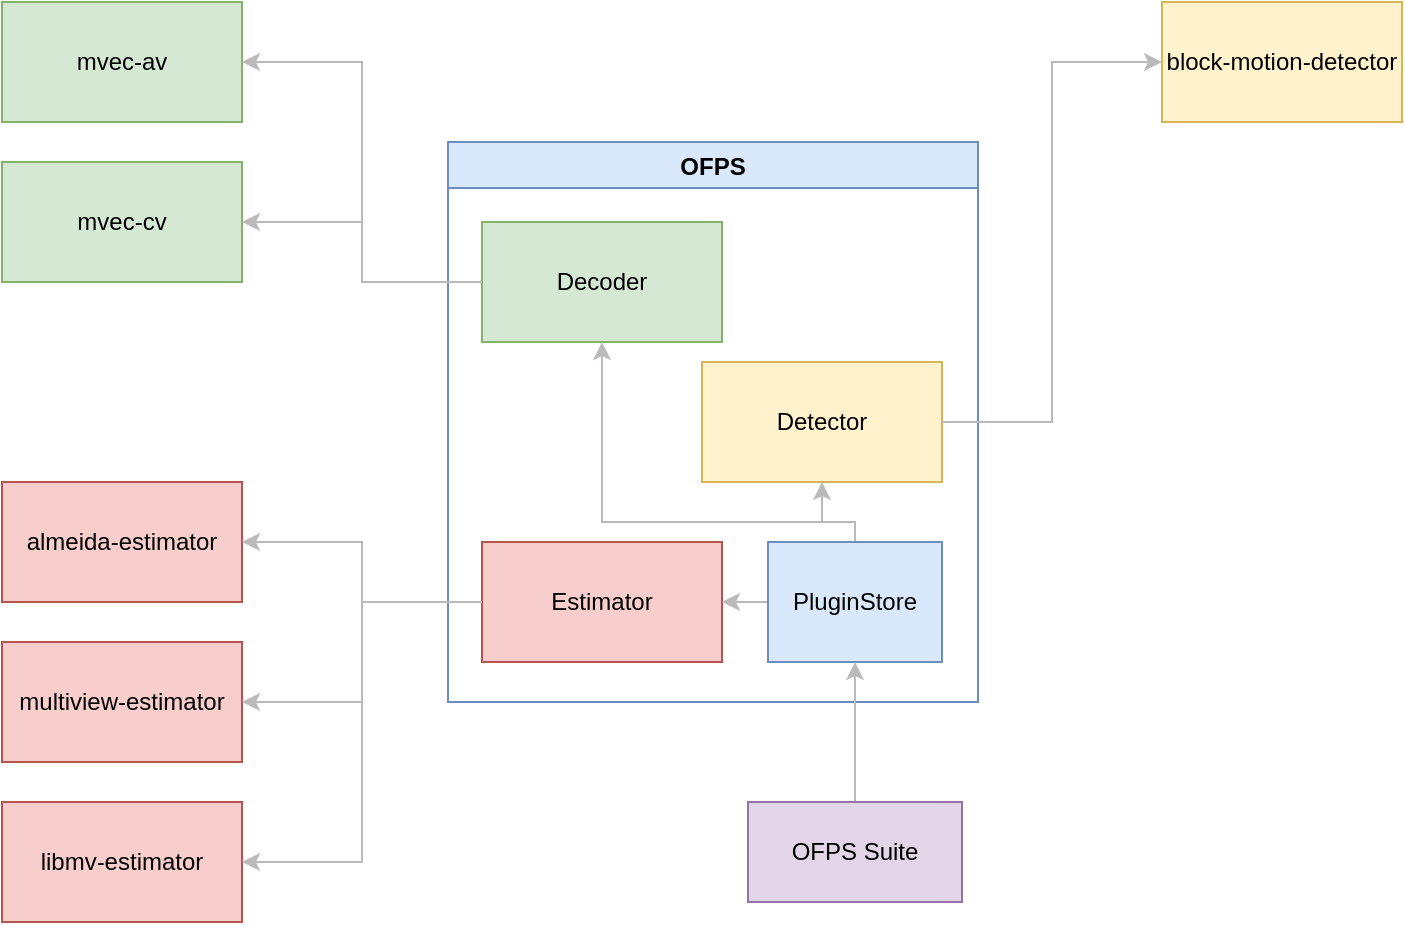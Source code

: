 <mxfile version="17.2.1" type="device"><diagram id="kmSDqY_O_d6ArLi4oQgR" name="Page-1"><mxGraphModel dx="1422" dy="873" grid="1" gridSize="10" guides="1" tooltips="1" connect="1" arrows="1" fold="1" page="1" pageScale="1" pageWidth="850" pageHeight="1100" math="0" shadow="0"><root><mxCell id="0"/><mxCell id="1" parent="0"/><mxCell id="o-7DYNznGlvPziPzHnEB-2" value="OFPS" style="swimlane;fillColor=#dae8fc;strokeColor=#6c8ebf;" vertex="1" parent="1"><mxGeometry x="293" y="250" width="265" height="280" as="geometry"/></mxCell><mxCell id="o-7DYNznGlvPziPzHnEB-5" value="Decoder" style="rounded=0;whiteSpace=wrap;html=1;fillColor=#d5e8d4;strokeColor=#82b366;" vertex="1" parent="o-7DYNznGlvPziPzHnEB-2"><mxGeometry x="17" y="40" width="120" height="60" as="geometry"/></mxCell><mxCell id="o-7DYNznGlvPziPzHnEB-6" value="Detector" style="rounded=0;whiteSpace=wrap;html=1;fillColor=#fff2cc;strokeColor=#d6b656;" vertex="1" parent="o-7DYNznGlvPziPzHnEB-2"><mxGeometry x="127" y="110" width="120" height="60" as="geometry"/></mxCell><mxCell id="o-7DYNznGlvPziPzHnEB-7" value="Estimator" style="rounded=0;whiteSpace=wrap;html=1;fillColor=#f8cecc;strokeColor=#b85450;" vertex="1" parent="o-7DYNznGlvPziPzHnEB-2"><mxGeometry x="17" y="200" width="120" height="60" as="geometry"/></mxCell><mxCell id="o-7DYNznGlvPziPzHnEB-29" style="edgeStyle=orthogonalEdgeStyle;rounded=0;orthogonalLoop=1;jettySize=auto;html=1;strokeColor=#BABABA;" edge="1" parent="o-7DYNznGlvPziPzHnEB-2" source="o-7DYNznGlvPziPzHnEB-22" target="o-7DYNznGlvPziPzHnEB-7"><mxGeometry relative="1" as="geometry"/></mxCell><mxCell id="o-7DYNznGlvPziPzHnEB-30" style="edgeStyle=orthogonalEdgeStyle;rounded=0;orthogonalLoop=1;jettySize=auto;html=1;strokeColor=#BABABA;" edge="1" parent="o-7DYNznGlvPziPzHnEB-2" source="o-7DYNznGlvPziPzHnEB-22" target="o-7DYNznGlvPziPzHnEB-6"><mxGeometry relative="1" as="geometry"><Array as="points"><mxPoint x="204" y="190"/><mxPoint x="187" y="190"/></Array></mxGeometry></mxCell><mxCell id="o-7DYNznGlvPziPzHnEB-31" style="edgeStyle=orthogonalEdgeStyle;rounded=0;orthogonalLoop=1;jettySize=auto;html=1;strokeColor=#BABABA;" edge="1" parent="o-7DYNznGlvPziPzHnEB-2" source="o-7DYNznGlvPziPzHnEB-22" target="o-7DYNznGlvPziPzHnEB-5"><mxGeometry relative="1" as="geometry"><Array as="points"><mxPoint x="204" y="190"/><mxPoint x="77" y="190"/></Array></mxGeometry></mxCell><mxCell id="o-7DYNznGlvPziPzHnEB-22" value="PluginStore" style="rounded=0;whiteSpace=wrap;html=1;fillColor=#dae8fc;strokeColor=#6c8ebf;" vertex="1" parent="o-7DYNznGlvPziPzHnEB-2"><mxGeometry x="160" y="200" width="87" height="60" as="geometry"/></mxCell><mxCell id="o-7DYNznGlvPziPzHnEB-8" value="mvec-av" style="rounded=0;whiteSpace=wrap;html=1;fillColor=#d5e8d4;strokeColor=#82b366;" vertex="1" parent="1"><mxGeometry x="70" y="180" width="120" height="60" as="geometry"/></mxCell><mxCell id="o-7DYNznGlvPziPzHnEB-10" value="mvec-cv" style="rounded=0;whiteSpace=wrap;html=1;fillColor=#d5e8d4;strokeColor=#82b366;" vertex="1" parent="1"><mxGeometry x="70" y="260" width="120" height="60" as="geometry"/></mxCell><mxCell id="o-7DYNznGlvPziPzHnEB-14" value="block-motion-detector" style="rounded=0;whiteSpace=wrap;html=1;fillColor=#fff2cc;strokeColor=#d6b656;" vertex="1" parent="1"><mxGeometry x="650" y="180" width="120" height="60" as="geometry"/></mxCell><mxCell id="o-7DYNznGlvPziPzHnEB-16" value="almeida-estimator" style="rounded=0;whiteSpace=wrap;html=1;fillColor=#f8cecc;strokeColor=#b85450;" vertex="1" parent="1"><mxGeometry x="70" y="420" width="120" height="60" as="geometry"/></mxCell><mxCell id="o-7DYNznGlvPziPzHnEB-18" value="multiview-estimator" style="rounded=0;whiteSpace=wrap;html=1;fillColor=#f8cecc;strokeColor=#b85450;" vertex="1" parent="1"><mxGeometry x="70" y="500" width="120" height="60" as="geometry"/></mxCell><mxCell id="o-7DYNznGlvPziPzHnEB-20" value="libmv-estimator" style="rounded=0;whiteSpace=wrap;html=1;fillColor=#f8cecc;strokeColor=#b85450;" vertex="1" parent="1"><mxGeometry x="70" y="580" width="120" height="60" as="geometry"/></mxCell><mxCell id="o-7DYNznGlvPziPzHnEB-23" style="edgeStyle=orthogonalEdgeStyle;rounded=0;orthogonalLoop=1;jettySize=auto;html=1;entryX=1;entryY=0.5;entryDx=0;entryDy=0;strokeColor=#BABABA;" edge="1" parent="1" source="o-7DYNznGlvPziPzHnEB-5" target="o-7DYNznGlvPziPzHnEB-8"><mxGeometry relative="1" as="geometry"/></mxCell><mxCell id="o-7DYNznGlvPziPzHnEB-24" style="edgeStyle=orthogonalEdgeStyle;rounded=0;orthogonalLoop=1;jettySize=auto;html=1;strokeColor=#BABABA;" edge="1" parent="1" source="o-7DYNznGlvPziPzHnEB-5" target="o-7DYNznGlvPziPzHnEB-10"><mxGeometry relative="1" as="geometry"/></mxCell><mxCell id="o-7DYNznGlvPziPzHnEB-25" style="edgeStyle=orthogonalEdgeStyle;rounded=0;orthogonalLoop=1;jettySize=auto;html=1;strokeColor=#BABABA;" edge="1" parent="1" source="o-7DYNznGlvPziPzHnEB-7" target="o-7DYNznGlvPziPzHnEB-16"><mxGeometry relative="1" as="geometry"/></mxCell><mxCell id="o-7DYNznGlvPziPzHnEB-26" style="edgeStyle=orthogonalEdgeStyle;rounded=0;orthogonalLoop=1;jettySize=auto;html=1;strokeColor=#BABABA;" edge="1" parent="1" source="o-7DYNznGlvPziPzHnEB-7" target="o-7DYNznGlvPziPzHnEB-18"><mxGeometry relative="1" as="geometry"/></mxCell><mxCell id="o-7DYNznGlvPziPzHnEB-27" style="edgeStyle=orthogonalEdgeStyle;rounded=0;orthogonalLoop=1;jettySize=auto;html=1;entryX=1;entryY=0.5;entryDx=0;entryDy=0;strokeColor=#BABABA;" edge="1" parent="1" source="o-7DYNznGlvPziPzHnEB-7" target="o-7DYNznGlvPziPzHnEB-20"><mxGeometry relative="1" as="geometry"/></mxCell><mxCell id="o-7DYNznGlvPziPzHnEB-28" style="edgeStyle=orthogonalEdgeStyle;rounded=0;orthogonalLoop=1;jettySize=auto;html=1;entryX=0;entryY=0.5;entryDx=0;entryDy=0;strokeColor=#BABABA;" edge="1" parent="1" source="o-7DYNznGlvPziPzHnEB-6" target="o-7DYNznGlvPziPzHnEB-14"><mxGeometry relative="1" as="geometry"/></mxCell><mxCell id="o-7DYNznGlvPziPzHnEB-33" style="edgeStyle=orthogonalEdgeStyle;rounded=0;orthogonalLoop=1;jettySize=auto;html=1;strokeColor=#BABABA;" edge="1" parent="1" source="o-7DYNznGlvPziPzHnEB-32" target="o-7DYNznGlvPziPzHnEB-22"><mxGeometry relative="1" as="geometry"/></mxCell><mxCell id="o-7DYNznGlvPziPzHnEB-32" value="OFPS Suite" style="rounded=0;whiteSpace=wrap;html=1;fillColor=#e1d5e7;strokeColor=#9673a6;" vertex="1" parent="1"><mxGeometry x="443" y="580" width="107" height="50" as="geometry"/></mxCell></root></mxGraphModel></diagram></mxfile>